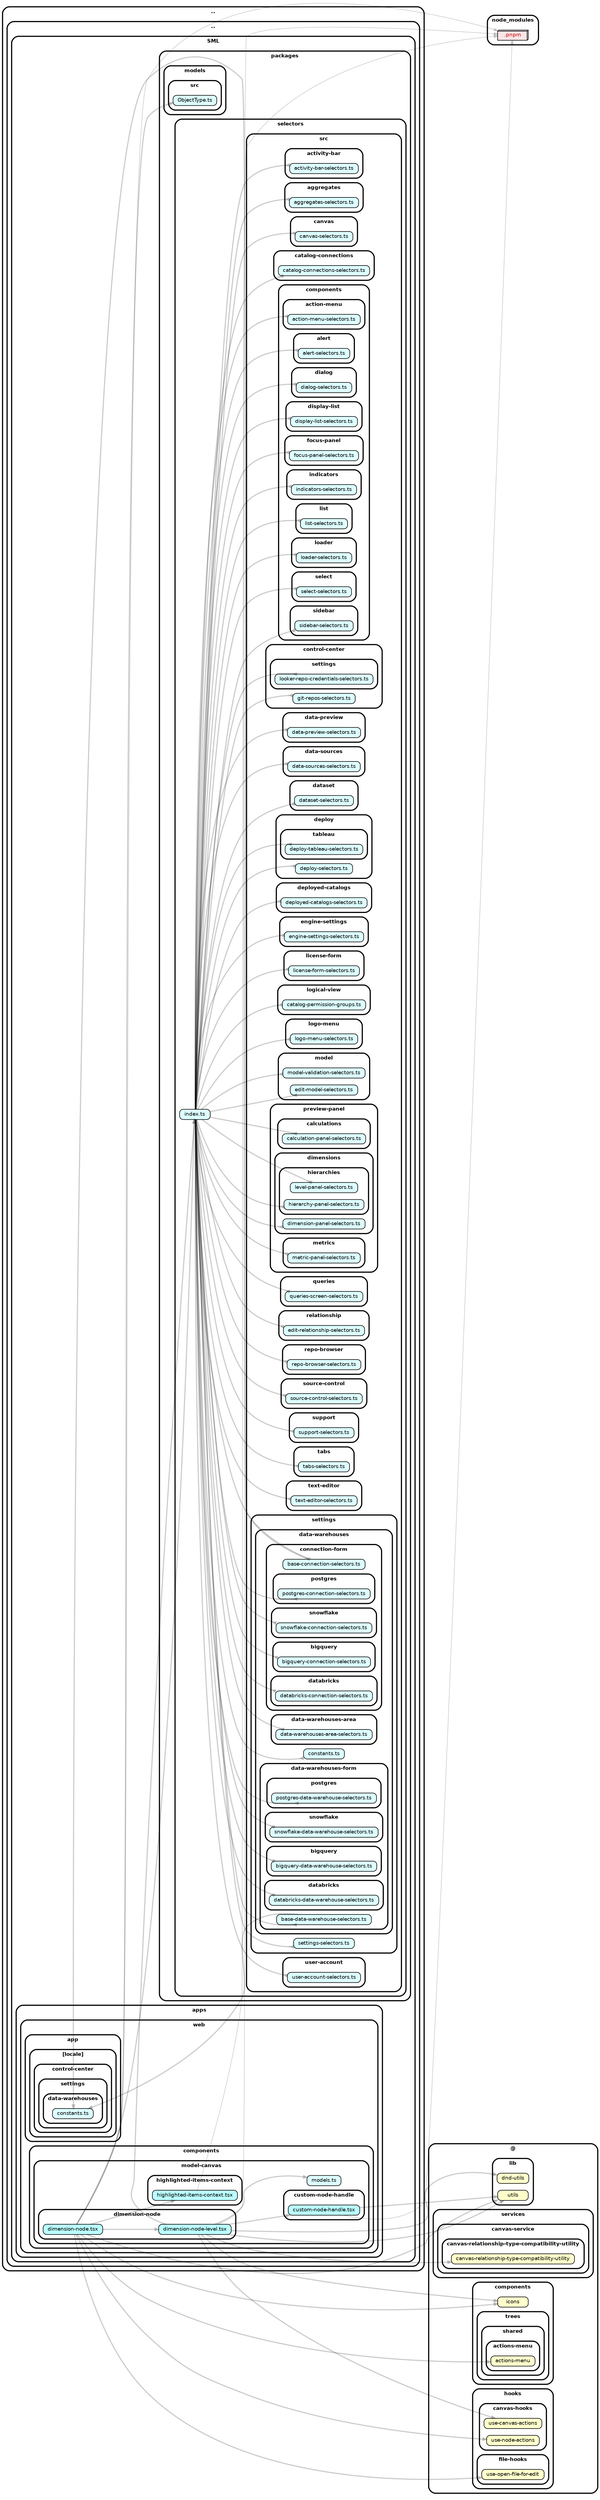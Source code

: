 strict digraph "dependency-cruiser output"{
    rankdir="LR" splines="true" overlap="false" nodesep="0.16" ranksep="0.18" fontname="Helvetica-bold" fontsize="9" style="rounded,bold,filled" fillcolor="#ffffff" compound="true"
    node [shape="box" style="rounded, filled" height="0.2" color="black" fillcolor="#ffffcc" fontcolor="black" fontname="Helvetica" fontsize="9"]
    edge [arrowhead="normal" arrowsize="0.6" penwidth="2.0" color="#00000033" fontname="Helvetica" fontsize="9"]

    subgraph "cluster_.." {label=".." subgraph "cluster_../.." {label=".." subgraph "cluster_../../SML" {label="SML" subgraph "cluster_../../SML/apps" {label="apps" subgraph "cluster_../../SML/apps/web" {label="web" subgraph "cluster_../../SML/apps/web/app" {label="app" subgraph "cluster_../../SML/apps/web/app/[locale]" {label="[locale]" subgraph "cluster_../../SML/apps/web/app/[locale]/control-center" {label="control-center" subgraph "cluster_../../SML/apps/web/app/[locale]/control-center/settings" {label="settings" subgraph "cluster_../../SML/apps/web/app/[locale]/control-center/settings/data-warehouses" {label="data-warehouses" "../../SML/apps/web/app/[locale]/control-center/settings/data-warehouses/constants.ts" [label=<constants.ts> tooltip="constants.ts" URL="../../SML/apps/web/app/[locale]/control-center/settings/data-warehouses/constants.ts" fillcolor="#ddfeff"] } } } } } } } } } }
    subgraph "cluster_.." {label=".." subgraph "cluster_../.." {label=".." subgraph "cluster_../../SML" {label="SML" subgraph "cluster_../../SML/apps" {label="apps" subgraph "cluster_../../SML/apps/web" {label="web" subgraph "cluster_../../SML/apps/web/components" {label="components" subgraph "cluster_../../SML/apps/web/components/model-canvas" {label="model-canvas" subgraph "cluster_../../SML/apps/web/components/model-canvas/custom-node-handle" {label="custom-node-handle" "../../SML/apps/web/components/model-canvas/custom-node-handle/custom-node-handle.tsx" [label=<custom-node-handle.tsx> tooltip="custom-node-handle.tsx" URL="../../SML/apps/web/components/model-canvas/custom-node-handle/custom-node-handle.tsx" fillcolor="#bbfeff"] } } } } } } } }
    "../../SML/apps/web/components/model-canvas/custom-node-handle/custom-node-handle.tsx" -> "@/lib/utils"
    "../../SML/apps/web/components/model-canvas/custom-node-handle/custom-node-handle.tsx" -> "node_modules/.pnpm" [penwidth="1.0"]
    subgraph "cluster_.." {label=".." subgraph "cluster_../.." {label=".." subgraph "cluster_../../SML" {label="SML" subgraph "cluster_../../SML/apps" {label="apps" subgraph "cluster_../../SML/apps/web" {label="web" subgraph "cluster_../../SML/apps/web/components" {label="components" subgraph "cluster_../../SML/apps/web/components/model-canvas" {label="model-canvas" subgraph "cluster_../../SML/apps/web/components/model-canvas/dimension-node" {label="dimension-node" "../../SML/apps/web/components/model-canvas/dimension-node/dimension-node-level.tsx" [label=<dimension-node-level.tsx> tooltip="dimension-node-level.tsx" URL="../../SML/apps/web/components/model-canvas/dimension-node/dimension-node-level.tsx" fillcolor="#bbfeff"] } } } } } } } }
    "../../SML/apps/web/components/model-canvas/dimension-node/dimension-node-level.tsx" -> "../../SML/apps/web/components/model-canvas/custom-node-handle/custom-node-handle.tsx"
    "../../SML/apps/web/components/model-canvas/dimension-node/dimension-node-level.tsx" -> "../../SML/apps/web/components/model-canvas/models.ts"
    "../../SML/apps/web/components/model-canvas/dimension-node/dimension-node-level.tsx" -> "@/components/icons"
    "../../SML/apps/web/components/model-canvas/dimension-node/dimension-node-level.tsx" -> "@/hooks/canvas-hooks/use-canvas-actions"
    "../../SML/apps/web/components/model-canvas/dimension-node/dimension-node-level.tsx" -> "@/lib/dnd-utils"
    "../../SML/apps/web/components/model-canvas/dimension-node/dimension-node-level.tsx" -> "@/lib/utils"
    "../../SML/apps/web/components/model-canvas/dimension-node/dimension-node-level.tsx" -> "@/services/canvas-service/canvas-relationship-type-compatibility-utility/canvas-relationship-type-compatibility-utility"
    "../../SML/apps/web/components/model-canvas/dimension-node/dimension-node-level.tsx" -> "node_modules/.pnpm" [penwidth="1.0"]
    "../../SML/apps/web/components/model-canvas/dimension-node/dimension-node-level.tsx" -> "../../SML/packages/selectors/index.ts"
    subgraph "cluster_.." {label=".." subgraph "cluster_../.." {label=".." subgraph "cluster_../../SML" {label="SML" subgraph "cluster_../../SML/apps" {label="apps" subgraph "cluster_../../SML/apps/web" {label="web" subgraph "cluster_../../SML/apps/web/components" {label="components" subgraph "cluster_../../SML/apps/web/components/model-canvas" {label="model-canvas" subgraph "cluster_../../SML/apps/web/components/model-canvas/dimension-node" {label="dimension-node" "../../SML/apps/web/components/model-canvas/dimension-node/dimension-node.tsx" [label=<dimension-node.tsx> tooltip="dimension-node.tsx" URL="../../SML/apps/web/components/model-canvas/dimension-node/dimension-node.tsx" fillcolor="#bbfeff"] } } } } } } } }
    "../../SML/apps/web/components/model-canvas/dimension-node/dimension-node.tsx" -> "../../SML/apps/web/components/model-canvas/highlighted-items-context/highlighted-items-context.tsx"
    "../../SML/apps/web/components/model-canvas/dimension-node/dimension-node.tsx" -> "../../SML/apps/web/components/model-canvas/dimension-node/dimension-node-level.tsx"
    "../../SML/apps/web/components/model-canvas/dimension-node/dimension-node.tsx" -> "@/components/icons"
    "../../SML/apps/web/components/model-canvas/dimension-node/dimension-node.tsx" -> "@/components/trees/shared/actions-menu/actions-menu"
    "../../SML/apps/web/components/model-canvas/dimension-node/dimension-node.tsx" -> "@/hooks/canvas-hooks/use-node-actions"
    "../../SML/apps/web/components/model-canvas/dimension-node/dimension-node.tsx" -> "@/hooks/file-hooks/use-open-file-for-edit"
    "../../SML/apps/web/components/model-canvas/dimension-node/dimension-node.tsx" -> "@/lib/utils"
    "../../SML/apps/web/components/model-canvas/dimension-node/dimension-node.tsx" -> "../../SML/packages/models/src/ObjectType.ts"
    "../../SML/apps/web/components/model-canvas/dimension-node/dimension-node.tsx" -> "node_modules/.pnpm" [penwidth="1.0"]
    "../../SML/apps/web/components/model-canvas/dimension-node/dimension-node.tsx" -> "../../SML/packages/selectors/index.ts"
    subgraph "cluster_.." {label=".." subgraph "cluster_../.." {label=".." subgraph "cluster_../../SML" {label="SML" subgraph "cluster_../../SML/apps" {label="apps" subgraph "cluster_../../SML/apps/web" {label="web" subgraph "cluster_../../SML/apps/web/components" {label="components" subgraph "cluster_../../SML/apps/web/components/model-canvas" {label="model-canvas" subgraph "cluster_../../SML/apps/web/components/model-canvas/highlighted-items-context" {label="highlighted-items-context" "../../SML/apps/web/components/model-canvas/highlighted-items-context/highlighted-items-context.tsx" [label=<highlighted-items-context.tsx> tooltip="highlighted-items-context.tsx" URL="../../SML/apps/web/components/model-canvas/highlighted-items-context/highlighted-items-context.tsx" fillcolor="#bbfeff"] } } } } } } } }
    "../../SML/apps/web/components/model-canvas/highlighted-items-context/highlighted-items-context.tsx" -> "node_modules/.pnpm" [penwidth="1.0"]
    subgraph "cluster_.." {label=".." subgraph "cluster_../.." {label=".." subgraph "cluster_../../SML" {label="SML" subgraph "cluster_../../SML/apps" {label="apps" subgraph "cluster_../../SML/apps/web" {label="web" subgraph "cluster_../../SML/apps/web/components" {label="components" subgraph "cluster_../../SML/apps/web/components/model-canvas" {label="model-canvas" "../../SML/apps/web/components/model-canvas/models.ts" [label=<models.ts> tooltip="models.ts" URL="../../SML/apps/web/components/model-canvas/models.ts" fillcolor="#ddfeff"] } } } } } } }
    subgraph "cluster_.." {label=".." subgraph "cluster_../.." {label=".." subgraph "cluster_../../SML" {label="SML" subgraph "cluster_../../SML/packages" {label="packages" subgraph "cluster_../../SML/packages/models" {label="models" subgraph "cluster_../../SML/packages/models/src" {label="src" "../../SML/packages/models/src/ObjectType.ts" [label=<ObjectType.ts> tooltip="ObjectType.ts" URL="../../SML/packages/models/src/ObjectType.ts" fillcolor="#ddfeff"] } } } } } }
    subgraph "cluster_.." {label=".." subgraph "cluster_../.." {label=".." subgraph "cluster_../../SML" {label="SML" subgraph "cluster_../../SML/packages" {label="packages" subgraph "cluster_../../SML/packages/selectors" {label="selectors" "../../SML/packages/selectors/index.ts" [label=<index.ts> tooltip="index.ts" URL="../../SML/packages/selectors/index.ts" fillcolor="#ddfeff"] } } } } }
    "../../SML/packages/selectors/index.ts" -> "../../SML/packages/selectors/src/activity-bar/activity-bar-selectors.ts" [arrowhead="inv"]
    "../../SML/packages/selectors/index.ts" -> "../../SML/packages/selectors/src/aggregates/aggregates-selectors.ts" [arrowhead="inv"]
    "../../SML/packages/selectors/index.ts" -> "../../SML/packages/selectors/src/canvas/canvas-selectors.ts" [arrowhead="inv"]
    "../../SML/packages/selectors/index.ts" -> "../../SML/packages/selectors/src/catalog-connections/catalog-connections-selectors.ts" [arrowhead="inv"]
    "../../SML/packages/selectors/index.ts" -> "../../SML/packages/selectors/src/components/action-menu/action-menu-selectors.ts" [arrowhead="inv"]
    "../../SML/packages/selectors/index.ts" -> "../../SML/packages/selectors/src/components/alert/alert-selectors.ts" [arrowhead="inv"]
    "../../SML/packages/selectors/index.ts" -> "../../SML/packages/selectors/src/components/dialog/dialog-selectors.ts" [arrowhead="inv"]
    "../../SML/packages/selectors/index.ts" -> "../../SML/packages/selectors/src/components/display-list/display-list-selectors.ts" [arrowhead="inv"]
    "../../SML/packages/selectors/index.ts" -> "../../SML/packages/selectors/src/components/focus-panel/focus-panel-selectors.ts" [arrowhead="inv"]
    "../../SML/packages/selectors/index.ts" -> "../../SML/packages/selectors/src/components/indicators/indicators-selectors.ts" [arrowhead="inv"]
    "../../SML/packages/selectors/index.ts" -> "../../SML/packages/selectors/src/components/list/list-selectors.ts" [arrowhead="inv"]
    "../../SML/packages/selectors/index.ts" -> "../../SML/packages/selectors/src/components/loader/loader-selectors.ts" [arrowhead="inv"]
    "../../SML/packages/selectors/index.ts" -> "../../SML/packages/selectors/src/components/select/select-selectors.ts" [arrowhead="inv"]
    "../../SML/packages/selectors/index.ts" -> "../../SML/packages/selectors/src/components/sidebar/sidebar-selectors.ts" [arrowhead="inv"]
    "../../SML/packages/selectors/index.ts" -> "../../SML/packages/selectors/src/control-center/git-repos-selectors.ts" [arrowhead="inv"]
    "../../SML/packages/selectors/index.ts" -> "../../SML/packages/selectors/src/control-center/settings/looker-repo-credentials-selectors.ts" [arrowhead="inv"]
    "../../SML/packages/selectors/index.ts" -> "../../SML/packages/selectors/src/data-preview/data-preview-selectors.ts" [arrowhead="inv"]
    "../../SML/packages/selectors/index.ts" -> "../../SML/packages/selectors/src/data-sources/data-sources-selectors.ts" [arrowhead="inv"]
    "../../SML/packages/selectors/index.ts" -> "../../SML/packages/selectors/src/dataset/dataset-selectors.ts" [arrowhead="inv"]
    "../../SML/packages/selectors/index.ts" -> "../../SML/packages/selectors/src/deploy/deploy-selectors.ts" [arrowhead="inv"]
    "../../SML/packages/selectors/index.ts" -> "../../SML/packages/selectors/src/deploy/tableau/deploy-tableau-selectors.ts" [arrowhead="inv"]
    "../../SML/packages/selectors/index.ts" -> "../../SML/packages/selectors/src/deployed-catalogs/deployed-catalogs-selectors.ts" [arrowhead="inv"]
    "../../SML/packages/selectors/index.ts" -> "../../SML/packages/selectors/src/engine-settings/engine-settings-selectors.ts" [arrowhead="inv"]
    "../../SML/packages/selectors/index.ts" -> "../../SML/packages/selectors/src/license-form/license-form-selectors.ts" [arrowhead="inv"]
    "../../SML/packages/selectors/index.ts" -> "../../SML/packages/selectors/src/logical-view/catalog-permission-groups.ts" [arrowhead="inv"]
    "../../SML/packages/selectors/index.ts" -> "../../SML/packages/selectors/src/logo-menu/logo-menu-selectors.ts" [arrowhead="inv"]
    "../../SML/packages/selectors/index.ts" -> "../../SML/packages/selectors/src/model/edit-model-selectors.ts" [arrowhead="inv"]
    "../../SML/packages/selectors/index.ts" -> "../../SML/packages/selectors/src/model/model-validation-selectors.ts" [arrowhead="inv"]
    "../../SML/packages/selectors/index.ts" -> "../../SML/packages/selectors/src/preview-panel/calculations/calculation-panel-selectors.ts" [arrowhead="inv"]
    "../../SML/packages/selectors/index.ts" -> "../../SML/packages/selectors/src/preview-panel/dimensions/dimension-panel-selectors.ts" [arrowhead="inv"]
    "../../SML/packages/selectors/index.ts" -> "../../SML/packages/selectors/src/preview-panel/dimensions/hierarchies/hierarchy-panel-selectors.ts" [arrowhead="inv"]
    "../../SML/packages/selectors/index.ts" -> "../../SML/packages/selectors/src/preview-panel/dimensions/hierarchies/level-panel-selectors.ts" [arrowhead="inv"]
    "../../SML/packages/selectors/index.ts" -> "../../SML/packages/selectors/src/preview-panel/metrics/metric-panel-selectors.ts" [arrowhead="inv"]
    "../../SML/packages/selectors/index.ts" -> "../../SML/packages/selectors/src/queries/queries-screen-selectors.ts" [arrowhead="inv"]
    "../../SML/packages/selectors/index.ts" -> "../../SML/packages/selectors/src/relationship/edit-relationship-selectors.ts" [arrowhead="inv"]
    "../../SML/packages/selectors/index.ts" -> "../../SML/packages/selectors/src/repo-browser/repo-browser-selectors.ts" [arrowhead="inv"]
    "../../SML/packages/selectors/index.ts" -> "../../SML/packages/selectors/src/settings/data-warehouses/connection-form/base-connection-selectors.ts" [arrowhead="inv"]
    "../../SML/packages/selectors/index.ts" -> "../../SML/packages/selectors/src/settings/data-warehouses/connection-form/bigquery/bigquery-connection-selectors.ts" [arrowhead="inv"]
    "../../SML/packages/selectors/index.ts" -> "../../SML/packages/selectors/src/settings/data-warehouses/connection-form/databricks/databricks-connection-selectors.ts" [arrowhead="inv"]
    "../../SML/packages/selectors/index.ts" -> "../../SML/packages/selectors/src/settings/data-warehouses/connection-form/postgres/postgres-connection-selectors.ts" [arrowhead="inv"]
    "../../SML/packages/selectors/index.ts" -> "../../SML/packages/selectors/src/settings/data-warehouses/connection-form/snowflake/snowflake-connection-selectors.ts" [arrowhead="inv"]
    "../../SML/packages/selectors/index.ts" -> "../../SML/packages/selectors/src/settings/data-warehouses/constants.ts" [arrowhead="inv"]
    "../../SML/packages/selectors/index.ts" -> "../../SML/packages/selectors/src/settings/data-warehouses/data-warehouses-area/data-warehouses-area-selectors.ts" [arrowhead="inv"]
    "../../SML/packages/selectors/index.ts" -> "../../SML/packages/selectors/src/settings/data-warehouses/data-warehouses-form/base-data-warehouse-selectors.ts" [arrowhead="inv"]
    "../../SML/packages/selectors/index.ts" -> "../../SML/packages/selectors/src/settings/data-warehouses/data-warehouses-form/bigquery/bigquery-data-warehouse-selectors.ts" [arrowhead="inv"]
    "../../SML/packages/selectors/index.ts" -> "../../SML/packages/selectors/src/settings/data-warehouses/data-warehouses-form/databricks/databricks-data-warehouse-selectors.ts" [arrowhead="inv"]
    "../../SML/packages/selectors/index.ts" -> "../../SML/packages/selectors/src/settings/data-warehouses/data-warehouses-form/postgres/postgres-data-warehouse-selectors.ts" [arrowhead="inv"]
    "../../SML/packages/selectors/index.ts" -> "../../SML/packages/selectors/src/settings/data-warehouses/data-warehouses-form/snowflake/snowflake-data-warehouse-selectors.ts" [arrowhead="inv"]
    "../../SML/packages/selectors/index.ts" -> "../../SML/packages/selectors/src/settings/settings-selectors.ts" [arrowhead="inv"]
    "../../SML/packages/selectors/index.ts" -> "../../SML/packages/selectors/src/source-control/source-control-selectors.ts" [arrowhead="inv"]
    "../../SML/packages/selectors/index.ts" -> "../../SML/packages/selectors/src/support/support-selectors.ts" [arrowhead="inv"]
    "../../SML/packages/selectors/index.ts" -> "../../SML/packages/selectors/src/tabs/tabs-selectors.ts" [arrowhead="inv"]
    "../../SML/packages/selectors/index.ts" -> "../../SML/packages/selectors/src/text-editor/text-editor-selectors.ts" [arrowhead="inv"]
    "../../SML/packages/selectors/index.ts" -> "../../SML/packages/selectors/src/user-account/user-account-selectors.ts" [arrowhead="inv"]
    subgraph "cluster_.." {label=".." subgraph "cluster_../.." {label=".." subgraph "cluster_../../SML" {label="SML" subgraph "cluster_../../SML/packages" {label="packages" subgraph "cluster_../../SML/packages/selectors" {label="selectors" subgraph "cluster_../../SML/packages/selectors/src" {label="src" subgraph "cluster_../../SML/packages/selectors/src/activity-bar" {label="activity-bar" "../../SML/packages/selectors/src/activity-bar/activity-bar-selectors.ts" [label=<activity-bar-selectors.ts> tooltip="activity-bar-selectors.ts" URL="../../SML/packages/selectors/src/activity-bar/activity-bar-selectors.ts" fillcolor="#ddfeff"] } } } } } } }
    subgraph "cluster_.." {label=".." subgraph "cluster_../.." {label=".." subgraph "cluster_../../SML" {label="SML" subgraph "cluster_../../SML/packages" {label="packages" subgraph "cluster_../../SML/packages/selectors" {label="selectors" subgraph "cluster_../../SML/packages/selectors/src" {label="src" subgraph "cluster_../../SML/packages/selectors/src/aggregates" {label="aggregates" "../../SML/packages/selectors/src/aggregates/aggregates-selectors.ts" [label=<aggregates-selectors.ts> tooltip="aggregates-selectors.ts" URL="../../SML/packages/selectors/src/aggregates/aggregates-selectors.ts" fillcolor="#ddfeff"] } } } } } } }
    subgraph "cluster_.." {label=".." subgraph "cluster_../.." {label=".." subgraph "cluster_../../SML" {label="SML" subgraph "cluster_../../SML/packages" {label="packages" subgraph "cluster_../../SML/packages/selectors" {label="selectors" subgraph "cluster_../../SML/packages/selectors/src" {label="src" subgraph "cluster_../../SML/packages/selectors/src/canvas" {label="canvas" "../../SML/packages/selectors/src/canvas/canvas-selectors.ts" [label=<canvas-selectors.ts> tooltip="canvas-selectors.ts" URL="../../SML/packages/selectors/src/canvas/canvas-selectors.ts" fillcolor="#ddfeff"] } } } } } } }
    subgraph "cluster_.." {label=".." subgraph "cluster_../.." {label=".." subgraph "cluster_../../SML" {label="SML" subgraph "cluster_../../SML/packages" {label="packages" subgraph "cluster_../../SML/packages/selectors" {label="selectors" subgraph "cluster_../../SML/packages/selectors/src" {label="src" subgraph "cluster_../../SML/packages/selectors/src/catalog-connections" {label="catalog-connections" "../../SML/packages/selectors/src/catalog-connections/catalog-connections-selectors.ts" [label=<catalog-connections-selectors.ts> tooltip="catalog-connections-selectors.ts" URL="../../SML/packages/selectors/src/catalog-connections/catalog-connections-selectors.ts" fillcolor="#ddfeff"] } } } } } } }
    subgraph "cluster_.." {label=".." subgraph "cluster_../.." {label=".." subgraph "cluster_../../SML" {label="SML" subgraph "cluster_../../SML/packages" {label="packages" subgraph "cluster_../../SML/packages/selectors" {label="selectors" subgraph "cluster_../../SML/packages/selectors/src" {label="src" subgraph "cluster_../../SML/packages/selectors/src/components" {label="components" subgraph "cluster_../../SML/packages/selectors/src/components/action-menu" {label="action-menu" "../../SML/packages/selectors/src/components/action-menu/action-menu-selectors.ts" [label=<action-menu-selectors.ts> tooltip="action-menu-selectors.ts" URL="../../SML/packages/selectors/src/components/action-menu/action-menu-selectors.ts" fillcolor="#ddfeff"] } } } } } } } }
    subgraph "cluster_.." {label=".." subgraph "cluster_../.." {label=".." subgraph "cluster_../../SML" {label="SML" subgraph "cluster_../../SML/packages" {label="packages" subgraph "cluster_../../SML/packages/selectors" {label="selectors" subgraph "cluster_../../SML/packages/selectors/src" {label="src" subgraph "cluster_../../SML/packages/selectors/src/components" {label="components" subgraph "cluster_../../SML/packages/selectors/src/components/alert" {label="alert" "../../SML/packages/selectors/src/components/alert/alert-selectors.ts" [label=<alert-selectors.ts> tooltip="alert-selectors.ts" URL="../../SML/packages/selectors/src/components/alert/alert-selectors.ts" fillcolor="#ddfeff"] } } } } } } } }
    subgraph "cluster_.." {label=".." subgraph "cluster_../.." {label=".." subgraph "cluster_../../SML" {label="SML" subgraph "cluster_../../SML/packages" {label="packages" subgraph "cluster_../../SML/packages/selectors" {label="selectors" subgraph "cluster_../../SML/packages/selectors/src" {label="src" subgraph "cluster_../../SML/packages/selectors/src/components" {label="components" subgraph "cluster_../../SML/packages/selectors/src/components/dialog" {label="dialog" "../../SML/packages/selectors/src/components/dialog/dialog-selectors.ts" [label=<dialog-selectors.ts> tooltip="dialog-selectors.ts" URL="../../SML/packages/selectors/src/components/dialog/dialog-selectors.ts" fillcolor="#ddfeff"] } } } } } } } }
    subgraph "cluster_.." {label=".." subgraph "cluster_../.." {label=".." subgraph "cluster_../../SML" {label="SML" subgraph "cluster_../../SML/packages" {label="packages" subgraph "cluster_../../SML/packages/selectors" {label="selectors" subgraph "cluster_../../SML/packages/selectors/src" {label="src" subgraph "cluster_../../SML/packages/selectors/src/components" {label="components" subgraph "cluster_../../SML/packages/selectors/src/components/display-list" {label="display-list" "../../SML/packages/selectors/src/components/display-list/display-list-selectors.ts" [label=<display-list-selectors.ts> tooltip="display-list-selectors.ts" URL="../../SML/packages/selectors/src/components/display-list/display-list-selectors.ts" fillcolor="#ddfeff"] } } } } } } } }
    subgraph "cluster_.." {label=".." subgraph "cluster_../.." {label=".." subgraph "cluster_../../SML" {label="SML" subgraph "cluster_../../SML/packages" {label="packages" subgraph "cluster_../../SML/packages/selectors" {label="selectors" subgraph "cluster_../../SML/packages/selectors/src" {label="src" subgraph "cluster_../../SML/packages/selectors/src/components" {label="components" subgraph "cluster_../../SML/packages/selectors/src/components/focus-panel" {label="focus-panel" "../../SML/packages/selectors/src/components/focus-panel/focus-panel-selectors.ts" [label=<focus-panel-selectors.ts> tooltip="focus-panel-selectors.ts" URL="../../SML/packages/selectors/src/components/focus-panel/focus-panel-selectors.ts" fillcolor="#ddfeff"] } } } } } } } }
    subgraph "cluster_.." {label=".." subgraph "cluster_../.." {label=".." subgraph "cluster_../../SML" {label="SML" subgraph "cluster_../../SML/packages" {label="packages" subgraph "cluster_../../SML/packages/selectors" {label="selectors" subgraph "cluster_../../SML/packages/selectors/src" {label="src" subgraph "cluster_../../SML/packages/selectors/src/components" {label="components" subgraph "cluster_../../SML/packages/selectors/src/components/indicators" {label="indicators" "../../SML/packages/selectors/src/components/indicators/indicators-selectors.ts" [label=<indicators-selectors.ts> tooltip="indicators-selectors.ts" URL="../../SML/packages/selectors/src/components/indicators/indicators-selectors.ts" fillcolor="#ddfeff"] } } } } } } } }
    subgraph "cluster_.." {label=".." subgraph "cluster_../.." {label=".." subgraph "cluster_../../SML" {label="SML" subgraph "cluster_../../SML/packages" {label="packages" subgraph "cluster_../../SML/packages/selectors" {label="selectors" subgraph "cluster_../../SML/packages/selectors/src" {label="src" subgraph "cluster_../../SML/packages/selectors/src/components" {label="components" subgraph "cluster_../../SML/packages/selectors/src/components/list" {label="list" "../../SML/packages/selectors/src/components/list/list-selectors.ts" [label=<list-selectors.ts> tooltip="list-selectors.ts" URL="../../SML/packages/selectors/src/components/list/list-selectors.ts" fillcolor="#ddfeff"] } } } } } } } }
    subgraph "cluster_.." {label=".." subgraph "cluster_../.." {label=".." subgraph "cluster_../../SML" {label="SML" subgraph "cluster_../../SML/packages" {label="packages" subgraph "cluster_../../SML/packages/selectors" {label="selectors" subgraph "cluster_../../SML/packages/selectors/src" {label="src" subgraph "cluster_../../SML/packages/selectors/src/components" {label="components" subgraph "cluster_../../SML/packages/selectors/src/components/loader" {label="loader" "../../SML/packages/selectors/src/components/loader/loader-selectors.ts" [label=<loader-selectors.ts> tooltip="loader-selectors.ts" URL="../../SML/packages/selectors/src/components/loader/loader-selectors.ts" fillcolor="#ddfeff"] } } } } } } } }
    subgraph "cluster_.." {label=".." subgraph "cluster_../.." {label=".." subgraph "cluster_../../SML" {label="SML" subgraph "cluster_../../SML/packages" {label="packages" subgraph "cluster_../../SML/packages/selectors" {label="selectors" subgraph "cluster_../../SML/packages/selectors/src" {label="src" subgraph "cluster_../../SML/packages/selectors/src/components" {label="components" subgraph "cluster_../../SML/packages/selectors/src/components/select" {label="select" "../../SML/packages/selectors/src/components/select/select-selectors.ts" [label=<select-selectors.ts> tooltip="select-selectors.ts" URL="../../SML/packages/selectors/src/components/select/select-selectors.ts" fillcolor="#ddfeff"] } } } } } } } }
    subgraph "cluster_.." {label=".." subgraph "cluster_../.." {label=".." subgraph "cluster_../../SML" {label="SML" subgraph "cluster_../../SML/packages" {label="packages" subgraph "cluster_../../SML/packages/selectors" {label="selectors" subgraph "cluster_../../SML/packages/selectors/src" {label="src" subgraph "cluster_../../SML/packages/selectors/src/components" {label="components" subgraph "cluster_../../SML/packages/selectors/src/components/sidebar" {label="sidebar" "../../SML/packages/selectors/src/components/sidebar/sidebar-selectors.ts" [label=<sidebar-selectors.ts> tooltip="sidebar-selectors.ts" URL="../../SML/packages/selectors/src/components/sidebar/sidebar-selectors.ts" fillcolor="#ddfeff"] } } } } } } } }
    subgraph "cluster_.." {label=".." subgraph "cluster_../.." {label=".." subgraph "cluster_../../SML" {label="SML" subgraph "cluster_../../SML/packages" {label="packages" subgraph "cluster_../../SML/packages/selectors" {label="selectors" subgraph "cluster_../../SML/packages/selectors/src" {label="src" subgraph "cluster_../../SML/packages/selectors/src/control-center" {label="control-center" "../../SML/packages/selectors/src/control-center/git-repos-selectors.ts" [label=<git-repos-selectors.ts> tooltip="git-repos-selectors.ts" URL="../../SML/packages/selectors/src/control-center/git-repos-selectors.ts" fillcolor="#ddfeff"] } } } } } } }
    subgraph "cluster_.." {label=".." subgraph "cluster_../.." {label=".." subgraph "cluster_../../SML" {label="SML" subgraph "cluster_../../SML/packages" {label="packages" subgraph "cluster_../../SML/packages/selectors" {label="selectors" subgraph "cluster_../../SML/packages/selectors/src" {label="src" subgraph "cluster_../../SML/packages/selectors/src/control-center" {label="control-center" subgraph "cluster_../../SML/packages/selectors/src/control-center/settings" {label="settings" "../../SML/packages/selectors/src/control-center/settings/looker-repo-credentials-selectors.ts" [label=<looker-repo-credentials-selectors.ts> tooltip="looker-repo-credentials-selectors.ts" URL="../../SML/packages/selectors/src/control-center/settings/looker-repo-credentials-selectors.ts" fillcolor="#ddfeff"] } } } } } } } }
    subgraph "cluster_.." {label=".." subgraph "cluster_../.." {label=".." subgraph "cluster_../../SML" {label="SML" subgraph "cluster_../../SML/packages" {label="packages" subgraph "cluster_../../SML/packages/selectors" {label="selectors" subgraph "cluster_../../SML/packages/selectors/src" {label="src" subgraph "cluster_../../SML/packages/selectors/src/data-preview" {label="data-preview" "../../SML/packages/selectors/src/data-preview/data-preview-selectors.ts" [label=<data-preview-selectors.ts> tooltip="data-preview-selectors.ts" URL="../../SML/packages/selectors/src/data-preview/data-preview-selectors.ts" fillcolor="#ddfeff"] } } } } } } }
    subgraph "cluster_.." {label=".." subgraph "cluster_../.." {label=".." subgraph "cluster_../../SML" {label="SML" subgraph "cluster_../../SML/packages" {label="packages" subgraph "cluster_../../SML/packages/selectors" {label="selectors" subgraph "cluster_../../SML/packages/selectors/src" {label="src" subgraph "cluster_../../SML/packages/selectors/src/data-sources" {label="data-sources" "../../SML/packages/selectors/src/data-sources/data-sources-selectors.ts" [label=<data-sources-selectors.ts> tooltip="data-sources-selectors.ts" URL="../../SML/packages/selectors/src/data-sources/data-sources-selectors.ts" fillcolor="#ddfeff"] } } } } } } }
    subgraph "cluster_.." {label=".." subgraph "cluster_../.." {label=".." subgraph "cluster_../../SML" {label="SML" subgraph "cluster_../../SML/packages" {label="packages" subgraph "cluster_../../SML/packages/selectors" {label="selectors" subgraph "cluster_../../SML/packages/selectors/src" {label="src" subgraph "cluster_../../SML/packages/selectors/src/dataset" {label="dataset" "../../SML/packages/selectors/src/dataset/dataset-selectors.ts" [label=<dataset-selectors.ts> tooltip="dataset-selectors.ts" URL="../../SML/packages/selectors/src/dataset/dataset-selectors.ts" fillcolor="#ddfeff"] } } } } } } }
    subgraph "cluster_.." {label=".." subgraph "cluster_../.." {label=".." subgraph "cluster_../../SML" {label="SML" subgraph "cluster_../../SML/packages" {label="packages" subgraph "cluster_../../SML/packages/selectors" {label="selectors" subgraph "cluster_../../SML/packages/selectors/src" {label="src" subgraph "cluster_../../SML/packages/selectors/src/deploy" {label="deploy" "../../SML/packages/selectors/src/deploy/deploy-selectors.ts" [label=<deploy-selectors.ts> tooltip="deploy-selectors.ts" URL="../../SML/packages/selectors/src/deploy/deploy-selectors.ts" fillcolor="#ddfeff"] } } } } } } }
    subgraph "cluster_.." {label=".." subgraph "cluster_../.." {label=".." subgraph "cluster_../../SML" {label="SML" subgraph "cluster_../../SML/packages" {label="packages" subgraph "cluster_../../SML/packages/selectors" {label="selectors" subgraph "cluster_../../SML/packages/selectors/src" {label="src" subgraph "cluster_../../SML/packages/selectors/src/deploy" {label="deploy" subgraph "cluster_../../SML/packages/selectors/src/deploy/tableau" {label="tableau" "../../SML/packages/selectors/src/deploy/tableau/deploy-tableau-selectors.ts" [label=<deploy-tableau-selectors.ts> tooltip="deploy-tableau-selectors.ts" URL="../../SML/packages/selectors/src/deploy/tableau/deploy-tableau-selectors.ts" fillcolor="#ddfeff"] } } } } } } } }
    subgraph "cluster_.." {label=".." subgraph "cluster_../.." {label=".." subgraph "cluster_../../SML" {label="SML" subgraph "cluster_../../SML/packages" {label="packages" subgraph "cluster_../../SML/packages/selectors" {label="selectors" subgraph "cluster_../../SML/packages/selectors/src" {label="src" subgraph "cluster_../../SML/packages/selectors/src/deployed-catalogs" {label="deployed-catalogs" "../../SML/packages/selectors/src/deployed-catalogs/deployed-catalogs-selectors.ts" [label=<deployed-catalogs-selectors.ts> tooltip="deployed-catalogs-selectors.ts" URL="../../SML/packages/selectors/src/deployed-catalogs/deployed-catalogs-selectors.ts" fillcolor="#ddfeff"] } } } } } } }
    subgraph "cluster_.." {label=".." subgraph "cluster_../.." {label=".." subgraph "cluster_../../SML" {label="SML" subgraph "cluster_../../SML/packages" {label="packages" subgraph "cluster_../../SML/packages/selectors" {label="selectors" subgraph "cluster_../../SML/packages/selectors/src" {label="src" subgraph "cluster_../../SML/packages/selectors/src/engine-settings" {label="engine-settings" "../../SML/packages/selectors/src/engine-settings/engine-settings-selectors.ts" [label=<engine-settings-selectors.ts> tooltip="engine-settings-selectors.ts" URL="../../SML/packages/selectors/src/engine-settings/engine-settings-selectors.ts" fillcolor="#ddfeff"] } } } } } } }
    subgraph "cluster_.." {label=".." subgraph "cluster_../.." {label=".." subgraph "cluster_../../SML" {label="SML" subgraph "cluster_../../SML/packages" {label="packages" subgraph "cluster_../../SML/packages/selectors" {label="selectors" subgraph "cluster_../../SML/packages/selectors/src" {label="src" subgraph "cluster_../../SML/packages/selectors/src/license-form" {label="license-form" "../../SML/packages/selectors/src/license-form/license-form-selectors.ts" [label=<license-form-selectors.ts> tooltip="license-form-selectors.ts" URL="../../SML/packages/selectors/src/license-form/license-form-selectors.ts" fillcolor="#ddfeff"] } } } } } } }
    subgraph "cluster_.." {label=".." subgraph "cluster_../.." {label=".." subgraph "cluster_../../SML" {label="SML" subgraph "cluster_../../SML/packages" {label="packages" subgraph "cluster_../../SML/packages/selectors" {label="selectors" subgraph "cluster_../../SML/packages/selectors/src" {label="src" subgraph "cluster_../../SML/packages/selectors/src/logical-view" {label="logical-view" "../../SML/packages/selectors/src/logical-view/catalog-permission-groups.ts" [label=<catalog-permission-groups.ts> tooltip="catalog-permission-groups.ts" URL="../../SML/packages/selectors/src/logical-view/catalog-permission-groups.ts" fillcolor="#ddfeff"] } } } } } } }
    subgraph "cluster_.." {label=".." subgraph "cluster_../.." {label=".." subgraph "cluster_../../SML" {label="SML" subgraph "cluster_../../SML/packages" {label="packages" subgraph "cluster_../../SML/packages/selectors" {label="selectors" subgraph "cluster_../../SML/packages/selectors/src" {label="src" subgraph "cluster_../../SML/packages/selectors/src/logo-menu" {label="logo-menu" "../../SML/packages/selectors/src/logo-menu/logo-menu-selectors.ts" [label=<logo-menu-selectors.ts> tooltip="logo-menu-selectors.ts" URL="../../SML/packages/selectors/src/logo-menu/logo-menu-selectors.ts" fillcolor="#ddfeff"] } } } } } } }
    subgraph "cluster_.." {label=".." subgraph "cluster_../.." {label=".." subgraph "cluster_../../SML" {label="SML" subgraph "cluster_../../SML/packages" {label="packages" subgraph "cluster_../../SML/packages/selectors" {label="selectors" subgraph "cluster_../../SML/packages/selectors/src" {label="src" subgraph "cluster_../../SML/packages/selectors/src/model" {label="model" "../../SML/packages/selectors/src/model/edit-model-selectors.ts" [label=<edit-model-selectors.ts> tooltip="edit-model-selectors.ts" URL="../../SML/packages/selectors/src/model/edit-model-selectors.ts" fillcolor="#ddfeff"] } } } } } } }
    subgraph "cluster_.." {label=".." subgraph "cluster_../.." {label=".." subgraph "cluster_../../SML" {label="SML" subgraph "cluster_../../SML/packages" {label="packages" subgraph "cluster_../../SML/packages/selectors" {label="selectors" subgraph "cluster_../../SML/packages/selectors/src" {label="src" subgraph "cluster_../../SML/packages/selectors/src/model" {label="model" "../../SML/packages/selectors/src/model/model-validation-selectors.ts" [label=<model-validation-selectors.ts> tooltip="model-validation-selectors.ts" URL="../../SML/packages/selectors/src/model/model-validation-selectors.ts" fillcolor="#ddfeff"] } } } } } } }
    subgraph "cluster_.." {label=".." subgraph "cluster_../.." {label=".." subgraph "cluster_../../SML" {label="SML" subgraph "cluster_../../SML/packages" {label="packages" subgraph "cluster_../../SML/packages/selectors" {label="selectors" subgraph "cluster_../../SML/packages/selectors/src" {label="src" subgraph "cluster_../../SML/packages/selectors/src/preview-panel" {label="preview-panel" subgraph "cluster_../../SML/packages/selectors/src/preview-panel/calculations" {label="calculations" "../../SML/packages/selectors/src/preview-panel/calculations/calculation-panel-selectors.ts" [label=<calculation-panel-selectors.ts> tooltip="calculation-panel-selectors.ts" URL="../../SML/packages/selectors/src/preview-panel/calculations/calculation-panel-selectors.ts" fillcolor="#ddfeff"] } } } } } } } }
    subgraph "cluster_.." {label=".." subgraph "cluster_../.." {label=".." subgraph "cluster_../../SML" {label="SML" subgraph "cluster_../../SML/packages" {label="packages" subgraph "cluster_../../SML/packages/selectors" {label="selectors" subgraph "cluster_../../SML/packages/selectors/src" {label="src" subgraph "cluster_../../SML/packages/selectors/src/preview-panel" {label="preview-panel" subgraph "cluster_../../SML/packages/selectors/src/preview-panel/dimensions" {label="dimensions" "../../SML/packages/selectors/src/preview-panel/dimensions/dimension-panel-selectors.ts" [label=<dimension-panel-selectors.ts> tooltip="dimension-panel-selectors.ts" URL="../../SML/packages/selectors/src/preview-panel/dimensions/dimension-panel-selectors.ts" fillcolor="#ddfeff"] } } } } } } } }
    subgraph "cluster_.." {label=".." subgraph "cluster_../.." {label=".." subgraph "cluster_../../SML" {label="SML" subgraph "cluster_../../SML/packages" {label="packages" subgraph "cluster_../../SML/packages/selectors" {label="selectors" subgraph "cluster_../../SML/packages/selectors/src" {label="src" subgraph "cluster_../../SML/packages/selectors/src/preview-panel" {label="preview-panel" subgraph "cluster_../../SML/packages/selectors/src/preview-panel/dimensions" {label="dimensions" subgraph "cluster_../../SML/packages/selectors/src/preview-panel/dimensions/hierarchies" {label="hierarchies" "../../SML/packages/selectors/src/preview-panel/dimensions/hierarchies/hierarchy-panel-selectors.ts" [label=<hierarchy-panel-selectors.ts> tooltip="hierarchy-panel-selectors.ts" URL="../../SML/packages/selectors/src/preview-panel/dimensions/hierarchies/hierarchy-panel-selectors.ts" fillcolor="#ddfeff"] } } } } } } } } }
    subgraph "cluster_.." {label=".." subgraph "cluster_../.." {label=".." subgraph "cluster_../../SML" {label="SML" subgraph "cluster_../../SML/packages" {label="packages" subgraph "cluster_../../SML/packages/selectors" {label="selectors" subgraph "cluster_../../SML/packages/selectors/src" {label="src" subgraph "cluster_../../SML/packages/selectors/src/preview-panel" {label="preview-panel" subgraph "cluster_../../SML/packages/selectors/src/preview-panel/dimensions" {label="dimensions" subgraph "cluster_../../SML/packages/selectors/src/preview-panel/dimensions/hierarchies" {label="hierarchies" "../../SML/packages/selectors/src/preview-panel/dimensions/hierarchies/level-panel-selectors.ts" [label=<level-panel-selectors.ts> tooltip="level-panel-selectors.ts" URL="../../SML/packages/selectors/src/preview-panel/dimensions/hierarchies/level-panel-selectors.ts" fillcolor="#ddfeff"] } } } } } } } } }
    subgraph "cluster_.." {label=".." subgraph "cluster_../.." {label=".." subgraph "cluster_../../SML" {label="SML" subgraph "cluster_../../SML/packages" {label="packages" subgraph "cluster_../../SML/packages/selectors" {label="selectors" subgraph "cluster_../../SML/packages/selectors/src" {label="src" subgraph "cluster_../../SML/packages/selectors/src/preview-panel" {label="preview-panel" subgraph "cluster_../../SML/packages/selectors/src/preview-panel/metrics" {label="metrics" "../../SML/packages/selectors/src/preview-panel/metrics/metric-panel-selectors.ts" [label=<metric-panel-selectors.ts> tooltip="metric-panel-selectors.ts" URL="../../SML/packages/selectors/src/preview-panel/metrics/metric-panel-selectors.ts" fillcolor="#ddfeff"] } } } } } } } }
    subgraph "cluster_.." {label=".." subgraph "cluster_../.." {label=".." subgraph "cluster_../../SML" {label="SML" subgraph "cluster_../../SML/packages" {label="packages" subgraph "cluster_../../SML/packages/selectors" {label="selectors" subgraph "cluster_../../SML/packages/selectors/src" {label="src" subgraph "cluster_../../SML/packages/selectors/src/queries" {label="queries" "../../SML/packages/selectors/src/queries/queries-screen-selectors.ts" [label=<queries-screen-selectors.ts> tooltip="queries-screen-selectors.ts" URL="../../SML/packages/selectors/src/queries/queries-screen-selectors.ts" fillcolor="#ddfeff"] } } } } } } }
    subgraph "cluster_.." {label=".." subgraph "cluster_../.." {label=".." subgraph "cluster_../../SML" {label="SML" subgraph "cluster_../../SML/packages" {label="packages" subgraph "cluster_../../SML/packages/selectors" {label="selectors" subgraph "cluster_../../SML/packages/selectors/src" {label="src" subgraph "cluster_../../SML/packages/selectors/src/relationship" {label="relationship" "../../SML/packages/selectors/src/relationship/edit-relationship-selectors.ts" [label=<edit-relationship-selectors.ts> tooltip="edit-relationship-selectors.ts" URL="../../SML/packages/selectors/src/relationship/edit-relationship-selectors.ts" fillcolor="#ddfeff"] } } } } } } }
    subgraph "cluster_.." {label=".." subgraph "cluster_../.." {label=".." subgraph "cluster_../../SML" {label="SML" subgraph "cluster_../../SML/packages" {label="packages" subgraph "cluster_../../SML/packages/selectors" {label="selectors" subgraph "cluster_../../SML/packages/selectors/src" {label="src" subgraph "cluster_../../SML/packages/selectors/src/repo-browser" {label="repo-browser" "../../SML/packages/selectors/src/repo-browser/repo-browser-selectors.ts" [label=<repo-browser-selectors.ts> tooltip="repo-browser-selectors.ts" URL="../../SML/packages/selectors/src/repo-browser/repo-browser-selectors.ts" fillcolor="#ddfeff"] } } } } } } }
    subgraph "cluster_.." {label=".." subgraph "cluster_../.." {label=".." subgraph "cluster_../../SML" {label="SML" subgraph "cluster_../../SML/packages" {label="packages" subgraph "cluster_../../SML/packages/selectors" {label="selectors" subgraph "cluster_../../SML/packages/selectors/src" {label="src" subgraph "cluster_../../SML/packages/selectors/src/settings" {label="settings" subgraph "cluster_../../SML/packages/selectors/src/settings/data-warehouses" {label="data-warehouses" subgraph "cluster_../../SML/packages/selectors/src/settings/data-warehouses/connection-form" {label="connection-form" "../../SML/packages/selectors/src/settings/data-warehouses/connection-form/base-connection-selectors.ts" [label=<base-connection-selectors.ts> tooltip="base-connection-selectors.ts" URL="../../SML/packages/selectors/src/settings/data-warehouses/connection-form/base-connection-selectors.ts" fillcolor="#ddfeff"] } } } } } } } } }
    "../../SML/packages/selectors/src/settings/data-warehouses/connection-form/base-connection-selectors.ts" -> "../../SML/apps/web/app/[locale]/control-center/settings/data-warehouses/constants.ts"
    subgraph "cluster_.." {label=".." subgraph "cluster_../.." {label=".." subgraph "cluster_../../SML" {label="SML" subgraph "cluster_../../SML/packages" {label="packages" subgraph "cluster_../../SML/packages/selectors" {label="selectors" subgraph "cluster_../../SML/packages/selectors/src" {label="src" subgraph "cluster_../../SML/packages/selectors/src/settings" {label="settings" subgraph "cluster_../../SML/packages/selectors/src/settings/data-warehouses" {label="data-warehouses" subgraph "cluster_../../SML/packages/selectors/src/settings/data-warehouses/connection-form" {label="connection-form" subgraph "cluster_../../SML/packages/selectors/src/settings/data-warehouses/connection-form/bigquery" {label="bigquery" "../../SML/packages/selectors/src/settings/data-warehouses/connection-form/bigquery/bigquery-connection-selectors.ts" [label=<bigquery-connection-selectors.ts> tooltip="bigquery-connection-selectors.ts" URL="../../SML/packages/selectors/src/settings/data-warehouses/connection-form/bigquery/bigquery-connection-selectors.ts" fillcolor="#ddfeff"] } } } } } } } } } }
    subgraph "cluster_.." {label=".." subgraph "cluster_../.." {label=".." subgraph "cluster_../../SML" {label="SML" subgraph "cluster_../../SML/packages" {label="packages" subgraph "cluster_../../SML/packages/selectors" {label="selectors" subgraph "cluster_../../SML/packages/selectors/src" {label="src" subgraph "cluster_../../SML/packages/selectors/src/settings" {label="settings" subgraph "cluster_../../SML/packages/selectors/src/settings/data-warehouses" {label="data-warehouses" subgraph "cluster_../../SML/packages/selectors/src/settings/data-warehouses/connection-form" {label="connection-form" subgraph "cluster_../../SML/packages/selectors/src/settings/data-warehouses/connection-form/databricks" {label="databricks" "../../SML/packages/selectors/src/settings/data-warehouses/connection-form/databricks/databricks-connection-selectors.ts" [label=<databricks-connection-selectors.ts> tooltip="databricks-connection-selectors.ts" URL="../../SML/packages/selectors/src/settings/data-warehouses/connection-form/databricks/databricks-connection-selectors.ts" fillcolor="#ddfeff"] } } } } } } } } } }
    subgraph "cluster_.." {label=".." subgraph "cluster_../.." {label=".." subgraph "cluster_../../SML" {label="SML" subgraph "cluster_../../SML/packages" {label="packages" subgraph "cluster_../../SML/packages/selectors" {label="selectors" subgraph "cluster_../../SML/packages/selectors/src" {label="src" subgraph "cluster_../../SML/packages/selectors/src/settings" {label="settings" subgraph "cluster_../../SML/packages/selectors/src/settings/data-warehouses" {label="data-warehouses" subgraph "cluster_../../SML/packages/selectors/src/settings/data-warehouses/connection-form" {label="connection-form" subgraph "cluster_../../SML/packages/selectors/src/settings/data-warehouses/connection-form/postgres" {label="postgres" "../../SML/packages/selectors/src/settings/data-warehouses/connection-form/postgres/postgres-connection-selectors.ts" [label=<postgres-connection-selectors.ts> tooltip="postgres-connection-selectors.ts" URL="../../SML/packages/selectors/src/settings/data-warehouses/connection-form/postgres/postgres-connection-selectors.ts" fillcolor="#ddfeff"] } } } } } } } } } }
    subgraph "cluster_.." {label=".." subgraph "cluster_../.." {label=".." subgraph "cluster_../../SML" {label="SML" subgraph "cluster_../../SML/packages" {label="packages" subgraph "cluster_../../SML/packages/selectors" {label="selectors" subgraph "cluster_../../SML/packages/selectors/src" {label="src" subgraph "cluster_../../SML/packages/selectors/src/settings" {label="settings" subgraph "cluster_../../SML/packages/selectors/src/settings/data-warehouses" {label="data-warehouses" subgraph "cluster_../../SML/packages/selectors/src/settings/data-warehouses/connection-form" {label="connection-form" subgraph "cluster_../../SML/packages/selectors/src/settings/data-warehouses/connection-form/snowflake" {label="snowflake" "../../SML/packages/selectors/src/settings/data-warehouses/connection-form/snowflake/snowflake-connection-selectors.ts" [label=<snowflake-connection-selectors.ts> tooltip="snowflake-connection-selectors.ts" URL="../../SML/packages/selectors/src/settings/data-warehouses/connection-form/snowflake/snowflake-connection-selectors.ts" fillcolor="#ddfeff"] } } } } } } } } } }
    subgraph "cluster_.." {label=".." subgraph "cluster_../.." {label=".." subgraph "cluster_../../SML" {label="SML" subgraph "cluster_../../SML/packages" {label="packages" subgraph "cluster_../../SML/packages/selectors" {label="selectors" subgraph "cluster_../../SML/packages/selectors/src" {label="src" subgraph "cluster_../../SML/packages/selectors/src/settings" {label="settings" subgraph "cluster_../../SML/packages/selectors/src/settings/data-warehouses" {label="data-warehouses" "../../SML/packages/selectors/src/settings/data-warehouses/constants.ts" [label=<constants.ts> tooltip="constants.ts" URL="../../SML/packages/selectors/src/settings/data-warehouses/constants.ts" fillcolor="#ddfeff"] } } } } } } } }
    subgraph "cluster_.." {label=".." subgraph "cluster_../.." {label=".." subgraph "cluster_../../SML" {label="SML" subgraph "cluster_../../SML/packages" {label="packages" subgraph "cluster_../../SML/packages/selectors" {label="selectors" subgraph "cluster_../../SML/packages/selectors/src" {label="src" subgraph "cluster_../../SML/packages/selectors/src/settings" {label="settings" subgraph "cluster_../../SML/packages/selectors/src/settings/data-warehouses" {label="data-warehouses" subgraph "cluster_../../SML/packages/selectors/src/settings/data-warehouses/data-warehouses-area" {label="data-warehouses-area" "../../SML/packages/selectors/src/settings/data-warehouses/data-warehouses-area/data-warehouses-area-selectors.ts" [label=<data-warehouses-area-selectors.ts> tooltip="data-warehouses-area-selectors.ts" URL="../../SML/packages/selectors/src/settings/data-warehouses/data-warehouses-area/data-warehouses-area-selectors.ts" fillcolor="#ddfeff"] } } } } } } } } }
    subgraph "cluster_.." {label=".." subgraph "cluster_../.." {label=".." subgraph "cluster_../../SML" {label="SML" subgraph "cluster_../../SML/packages" {label="packages" subgraph "cluster_../../SML/packages/selectors" {label="selectors" subgraph "cluster_../../SML/packages/selectors/src" {label="src" subgraph "cluster_../../SML/packages/selectors/src/settings" {label="settings" subgraph "cluster_../../SML/packages/selectors/src/settings/data-warehouses" {label="data-warehouses" subgraph "cluster_../../SML/packages/selectors/src/settings/data-warehouses/data-warehouses-form" {label="data-warehouses-form" "../../SML/packages/selectors/src/settings/data-warehouses/data-warehouses-form/base-data-warehouse-selectors.ts" [label=<base-data-warehouse-selectors.ts> tooltip="base-data-warehouse-selectors.ts" URL="../../SML/packages/selectors/src/settings/data-warehouses/data-warehouses-form/base-data-warehouse-selectors.ts" fillcolor="#ddfeff"] } } } } } } } } }
    "../../SML/packages/selectors/src/settings/data-warehouses/data-warehouses-form/base-data-warehouse-selectors.ts" -> "../../SML/apps/web/app/[locale]/control-center/settings/data-warehouses/constants.ts"
    subgraph "cluster_.." {label=".." subgraph "cluster_../.." {label=".." subgraph "cluster_../../SML" {label="SML" subgraph "cluster_../../SML/packages" {label="packages" subgraph "cluster_../../SML/packages/selectors" {label="selectors" subgraph "cluster_../../SML/packages/selectors/src" {label="src" subgraph "cluster_../../SML/packages/selectors/src/settings" {label="settings" subgraph "cluster_../../SML/packages/selectors/src/settings/data-warehouses" {label="data-warehouses" subgraph "cluster_../../SML/packages/selectors/src/settings/data-warehouses/data-warehouses-form" {label="data-warehouses-form" subgraph "cluster_../../SML/packages/selectors/src/settings/data-warehouses/data-warehouses-form/bigquery" {label="bigquery" "../../SML/packages/selectors/src/settings/data-warehouses/data-warehouses-form/bigquery/bigquery-data-warehouse-selectors.ts" [label=<bigquery-data-warehouse-selectors.ts> tooltip="bigquery-data-warehouse-selectors.ts" URL="../../SML/packages/selectors/src/settings/data-warehouses/data-warehouses-form/bigquery/bigquery-data-warehouse-selectors.ts" fillcolor="#ddfeff"] } } } } } } } } } }
    subgraph "cluster_.." {label=".." subgraph "cluster_../.." {label=".." subgraph "cluster_../../SML" {label="SML" subgraph "cluster_../../SML/packages" {label="packages" subgraph "cluster_../../SML/packages/selectors" {label="selectors" subgraph "cluster_../../SML/packages/selectors/src" {label="src" subgraph "cluster_../../SML/packages/selectors/src/settings" {label="settings" subgraph "cluster_../../SML/packages/selectors/src/settings/data-warehouses" {label="data-warehouses" subgraph "cluster_../../SML/packages/selectors/src/settings/data-warehouses/data-warehouses-form" {label="data-warehouses-form" subgraph "cluster_../../SML/packages/selectors/src/settings/data-warehouses/data-warehouses-form/databricks" {label="databricks" "../../SML/packages/selectors/src/settings/data-warehouses/data-warehouses-form/databricks/databricks-data-warehouse-selectors.ts" [label=<databricks-data-warehouse-selectors.ts> tooltip="databricks-data-warehouse-selectors.ts" URL="../../SML/packages/selectors/src/settings/data-warehouses/data-warehouses-form/databricks/databricks-data-warehouse-selectors.ts" fillcolor="#ddfeff"] } } } } } } } } } }
    subgraph "cluster_.." {label=".." subgraph "cluster_../.." {label=".." subgraph "cluster_../../SML" {label="SML" subgraph "cluster_../../SML/packages" {label="packages" subgraph "cluster_../../SML/packages/selectors" {label="selectors" subgraph "cluster_../../SML/packages/selectors/src" {label="src" subgraph "cluster_../../SML/packages/selectors/src/settings" {label="settings" subgraph "cluster_../../SML/packages/selectors/src/settings/data-warehouses" {label="data-warehouses" subgraph "cluster_../../SML/packages/selectors/src/settings/data-warehouses/data-warehouses-form" {label="data-warehouses-form" subgraph "cluster_../../SML/packages/selectors/src/settings/data-warehouses/data-warehouses-form/postgres" {label="postgres" "../../SML/packages/selectors/src/settings/data-warehouses/data-warehouses-form/postgres/postgres-data-warehouse-selectors.ts" [label=<postgres-data-warehouse-selectors.ts> tooltip="postgres-data-warehouse-selectors.ts" URL="../../SML/packages/selectors/src/settings/data-warehouses/data-warehouses-form/postgres/postgres-data-warehouse-selectors.ts" fillcolor="#ddfeff"] } } } } } } } } } }
    subgraph "cluster_.." {label=".." subgraph "cluster_../.." {label=".." subgraph "cluster_../../SML" {label="SML" subgraph "cluster_../../SML/packages" {label="packages" subgraph "cluster_../../SML/packages/selectors" {label="selectors" subgraph "cluster_../../SML/packages/selectors/src" {label="src" subgraph "cluster_../../SML/packages/selectors/src/settings" {label="settings" subgraph "cluster_../../SML/packages/selectors/src/settings/data-warehouses" {label="data-warehouses" subgraph "cluster_../../SML/packages/selectors/src/settings/data-warehouses/data-warehouses-form" {label="data-warehouses-form" subgraph "cluster_../../SML/packages/selectors/src/settings/data-warehouses/data-warehouses-form/snowflake" {label="snowflake" "../../SML/packages/selectors/src/settings/data-warehouses/data-warehouses-form/snowflake/snowflake-data-warehouse-selectors.ts" [label=<snowflake-data-warehouse-selectors.ts> tooltip="snowflake-data-warehouse-selectors.ts" URL="../../SML/packages/selectors/src/settings/data-warehouses/data-warehouses-form/snowflake/snowflake-data-warehouse-selectors.ts" fillcolor="#ddfeff"] } } } } } } } } } }
    subgraph "cluster_.." {label=".." subgraph "cluster_../.." {label=".." subgraph "cluster_../../SML" {label="SML" subgraph "cluster_../../SML/packages" {label="packages" subgraph "cluster_../../SML/packages/selectors" {label="selectors" subgraph "cluster_../../SML/packages/selectors/src" {label="src" subgraph "cluster_../../SML/packages/selectors/src/settings" {label="settings" "../../SML/packages/selectors/src/settings/settings-selectors.ts" [label=<settings-selectors.ts> tooltip="settings-selectors.ts" URL="../../SML/packages/selectors/src/settings/settings-selectors.ts" fillcolor="#ddfeff"] } } } } } } }
    subgraph "cluster_.." {label=".." subgraph "cluster_../.." {label=".." subgraph "cluster_../../SML" {label="SML" subgraph "cluster_../../SML/packages" {label="packages" subgraph "cluster_../../SML/packages/selectors" {label="selectors" subgraph "cluster_../../SML/packages/selectors/src" {label="src" subgraph "cluster_../../SML/packages/selectors/src/source-control" {label="source-control" "../../SML/packages/selectors/src/source-control/source-control-selectors.ts" [label=<source-control-selectors.ts> tooltip="source-control-selectors.ts" URL="../../SML/packages/selectors/src/source-control/source-control-selectors.ts" fillcolor="#ddfeff"] } } } } } } }
    subgraph "cluster_.." {label=".." subgraph "cluster_../.." {label=".." subgraph "cluster_../../SML" {label="SML" subgraph "cluster_../../SML/packages" {label="packages" subgraph "cluster_../../SML/packages/selectors" {label="selectors" subgraph "cluster_../../SML/packages/selectors/src" {label="src" subgraph "cluster_../../SML/packages/selectors/src/support" {label="support" "../../SML/packages/selectors/src/support/support-selectors.ts" [label=<support-selectors.ts> tooltip="support-selectors.ts" URL="../../SML/packages/selectors/src/support/support-selectors.ts" fillcolor="#ddfeff"] } } } } } } }
    subgraph "cluster_.." {label=".." subgraph "cluster_../.." {label=".." subgraph "cluster_../../SML" {label="SML" subgraph "cluster_../../SML/packages" {label="packages" subgraph "cluster_../../SML/packages/selectors" {label="selectors" subgraph "cluster_../../SML/packages/selectors/src" {label="src" subgraph "cluster_../../SML/packages/selectors/src/tabs" {label="tabs" "../../SML/packages/selectors/src/tabs/tabs-selectors.ts" [label=<tabs-selectors.ts> tooltip="tabs-selectors.ts" URL="../../SML/packages/selectors/src/tabs/tabs-selectors.ts" fillcolor="#ddfeff"] } } } } } } }
    subgraph "cluster_.." {label=".." subgraph "cluster_../.." {label=".." subgraph "cluster_../../SML" {label="SML" subgraph "cluster_../../SML/packages" {label="packages" subgraph "cluster_../../SML/packages/selectors" {label="selectors" subgraph "cluster_../../SML/packages/selectors/src" {label="src" subgraph "cluster_../../SML/packages/selectors/src/text-editor" {label="text-editor" "../../SML/packages/selectors/src/text-editor/text-editor-selectors.ts" [label=<text-editor-selectors.ts> tooltip="text-editor-selectors.ts" URL="../../SML/packages/selectors/src/text-editor/text-editor-selectors.ts" fillcolor="#ddfeff"] } } } } } } }
    subgraph "cluster_.." {label=".." subgraph "cluster_../.." {label=".." subgraph "cluster_../../SML" {label="SML" subgraph "cluster_../../SML/packages" {label="packages" subgraph "cluster_../../SML/packages/selectors" {label="selectors" subgraph "cluster_../../SML/packages/selectors/src" {label="src" subgraph "cluster_../../SML/packages/selectors/src/user-account" {label="user-account" "../../SML/packages/selectors/src/user-account/user-account-selectors.ts" [label=<user-account-selectors.ts> tooltip="user-account-selectors.ts" URL="../../SML/packages/selectors/src/user-account/user-account-selectors.ts" fillcolor="#ddfeff"] } } } } } } }
    subgraph "cluster_@" {label="@" subgraph "cluster_@/components" {label="components" "@/components/icons" [label=<icons> tooltip="icons" ] } }
    subgraph "cluster_@" {label="@" subgraph "cluster_@/components" {label="components" subgraph "cluster_@/components/trees" {label="trees" subgraph "cluster_@/components/trees/shared" {label="shared" subgraph "cluster_@/components/trees/shared/actions-menu" {label="actions-menu" "@/components/trees/shared/actions-menu/actions-menu" [label=<actions-menu> tooltip="actions-menu" ] } } } } }
    subgraph "cluster_@" {label="@" subgraph "cluster_@/hooks" {label="hooks" subgraph "cluster_@/hooks/canvas-hooks" {label="canvas-hooks" "@/hooks/canvas-hooks/use-canvas-actions" [label=<use-canvas-actions> tooltip="use-canvas-actions" ] } } }
    subgraph "cluster_@" {label="@" subgraph "cluster_@/hooks" {label="hooks" subgraph "cluster_@/hooks/canvas-hooks" {label="canvas-hooks" "@/hooks/canvas-hooks/use-node-actions" [label=<use-node-actions> tooltip="use-node-actions" ] } } }
    subgraph "cluster_@" {label="@" subgraph "cluster_@/hooks" {label="hooks" subgraph "cluster_@/hooks/file-hooks" {label="file-hooks" "@/hooks/file-hooks/use-open-file-for-edit" [label=<use-open-file-for-edit> tooltip="use-open-file-for-edit" ] } } }
    subgraph "cluster_@" {label="@" subgraph "cluster_@/lib" {label="lib" "@/lib/dnd-utils" [label=<dnd-utils> tooltip="dnd-utils" ] } }
    subgraph "cluster_@" {label="@" subgraph "cluster_@/lib" {label="lib" "@/lib/utils" [label=<utils> tooltip="utils" ] } }
    subgraph "cluster_@" {label="@" subgraph "cluster_@/services" {label="services" subgraph "cluster_@/services/canvas-service" {label="canvas-service" subgraph "cluster_@/services/canvas-service/canvas-relationship-type-compatibility-utility" {label="canvas-relationship-type-compatibility-utility" "@/services/canvas-service/canvas-relationship-type-compatibility-utility/canvas-relationship-type-compatibility-utility" [label=<canvas-relationship-type-compatibility-utility> tooltip="canvas-relationship-type-compatibility-utility" ] } } } }
    subgraph "cluster_node_modules" {label="node_modules" "node_modules/.pnpm" [label=<.pnpm> tooltip=".pnpm" URL="https://www.npmjs.com/package/.pnpm" shape="box3d" fillcolor="#c40b0a1a" fontcolor="#c40b0a"] }
}
